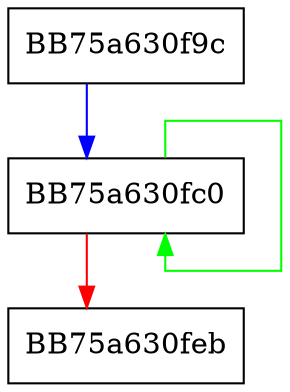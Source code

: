 digraph MMX_psadbw_worker {
  node [shape="box"];
  graph [splines=ortho];
  BB75a630f9c -> BB75a630fc0 [color="blue"];
  BB75a630fc0 -> BB75a630fc0 [color="green"];
  BB75a630fc0 -> BB75a630feb [color="red"];
}